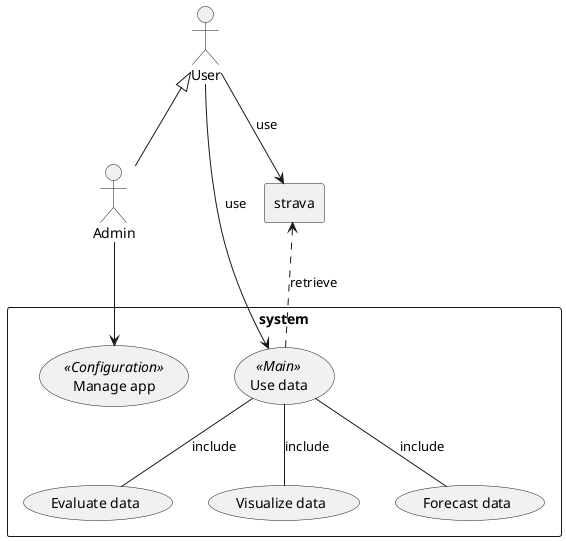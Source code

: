 @startuml

skinparam packageStyle rectangle

actor User
actor Admin

rectangle strava {
}

rectangle system {
(Use data) as (Use) << Main >>
(Evaluate data) as (Evaluate)
(Visualize data) as (Visualize)
(Forecast data) as (Forecast)
(Manage app) as (Manage) << Configuration >>
}

User --> (Use) :use
User --> strava :use
Admin --> (Manage)
strava <.. (Use) :retrieve

(Use) -- (Evaluate)  :include
(Use) -- (Visualize) :include
(Use) -- (Forecast) :include

User <|-- Admin
@enduml